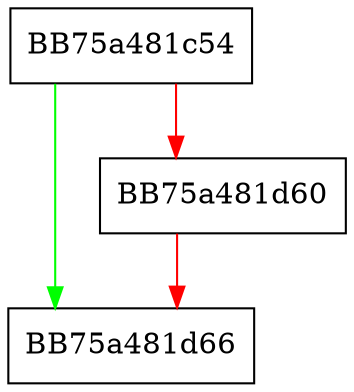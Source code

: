 digraph JsRuntimeState {
  node [shape="box"];
  graph [splines=ortho];
  BB75a481c54 -> BB75a481d66 [color="green"];
  BB75a481c54 -> BB75a481d60 [color="red"];
  BB75a481d60 -> BB75a481d66 [color="red"];
}